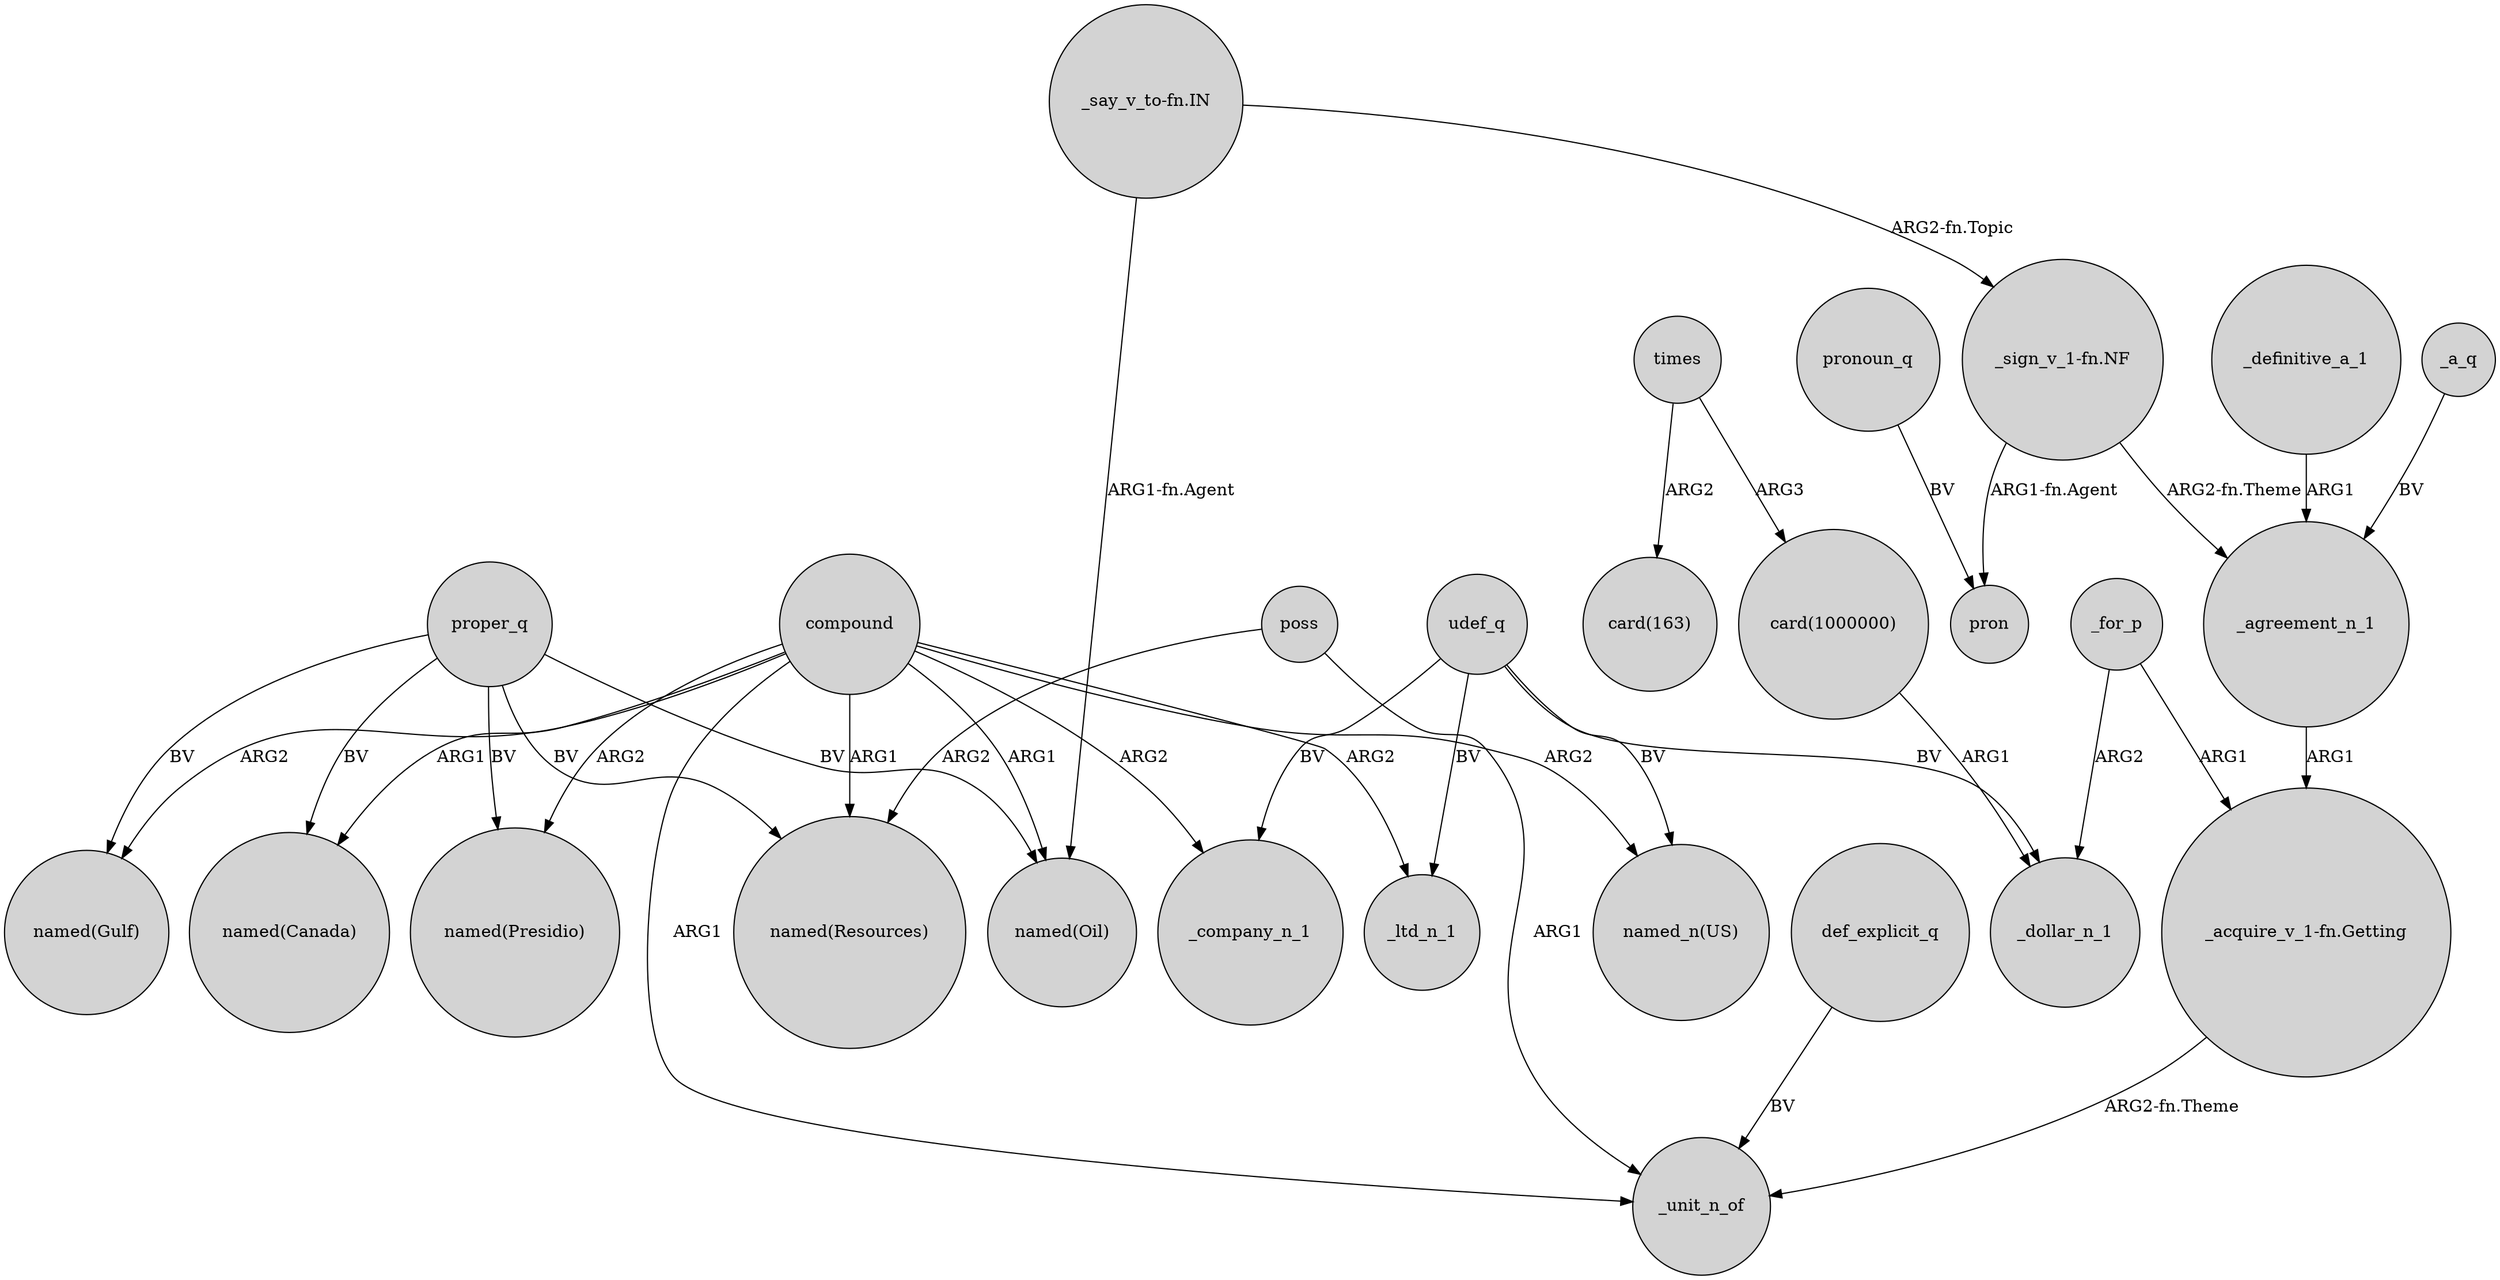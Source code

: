 digraph {
	node [shape=circle style=filled]
	compound -> "named(Resources)" [label=ARG1]
	"card(1000000)" -> _dollar_n_1 [label=ARG1]
	udef_q -> "named_n(US)" [label=BV]
	proper_q -> "named(Resources)" [label=BV]
	proper_q -> "named(Canada)" [label=BV]
	compound -> "named(Presidio)" [label=ARG2]
	"_say_v_to-fn.IN" -> "_sign_v_1-fn.NF" [label="ARG2-fn.Topic"]
	_for_p -> _dollar_n_1 [label=ARG2]
	compound -> "named(Gulf)" [label=ARG2]
	"_say_v_to-fn.IN" -> "named(Oil)" [label="ARG1-fn.Agent"]
	def_explicit_q -> _unit_n_of [label=BV]
	"_sign_v_1-fn.NF" -> _agreement_n_1 [label="ARG2-fn.Theme"]
	compound -> _unit_n_of [label=ARG1]
	compound -> _company_n_1 [label=ARG2]
	times -> "card(163)" [label=ARG2]
	"_acquire_v_1-fn.Getting" -> _unit_n_of [label="ARG2-fn.Theme"]
	compound -> "named_n(US)" [label=ARG2]
	_for_p -> "_acquire_v_1-fn.Getting" [label=ARG1]
	pronoun_q -> pron [label=BV]
	proper_q -> "named(Oil)" [label=BV]
	"_sign_v_1-fn.NF" -> pron [label="ARG1-fn.Agent"]
	_agreement_n_1 -> "_acquire_v_1-fn.Getting" [label=ARG1]
	poss -> _unit_n_of [label=ARG1]
	times -> "card(1000000)" [label=ARG3]
	_a_q -> _agreement_n_1 [label=BV]
	compound -> "named(Canada)" [label=ARG1]
	compound -> _ltd_n_1 [label=ARG2]
	proper_q -> "named(Gulf)" [label=BV]
	compound -> "named(Oil)" [label=ARG1]
	poss -> "named(Resources)" [label=ARG2]
	udef_q -> _ltd_n_1 [label=BV]
	udef_q -> _company_n_1 [label=BV]
	udef_q -> _dollar_n_1 [label=BV]
	proper_q -> "named(Presidio)" [label=BV]
	_definitive_a_1 -> _agreement_n_1 [label=ARG1]
}
